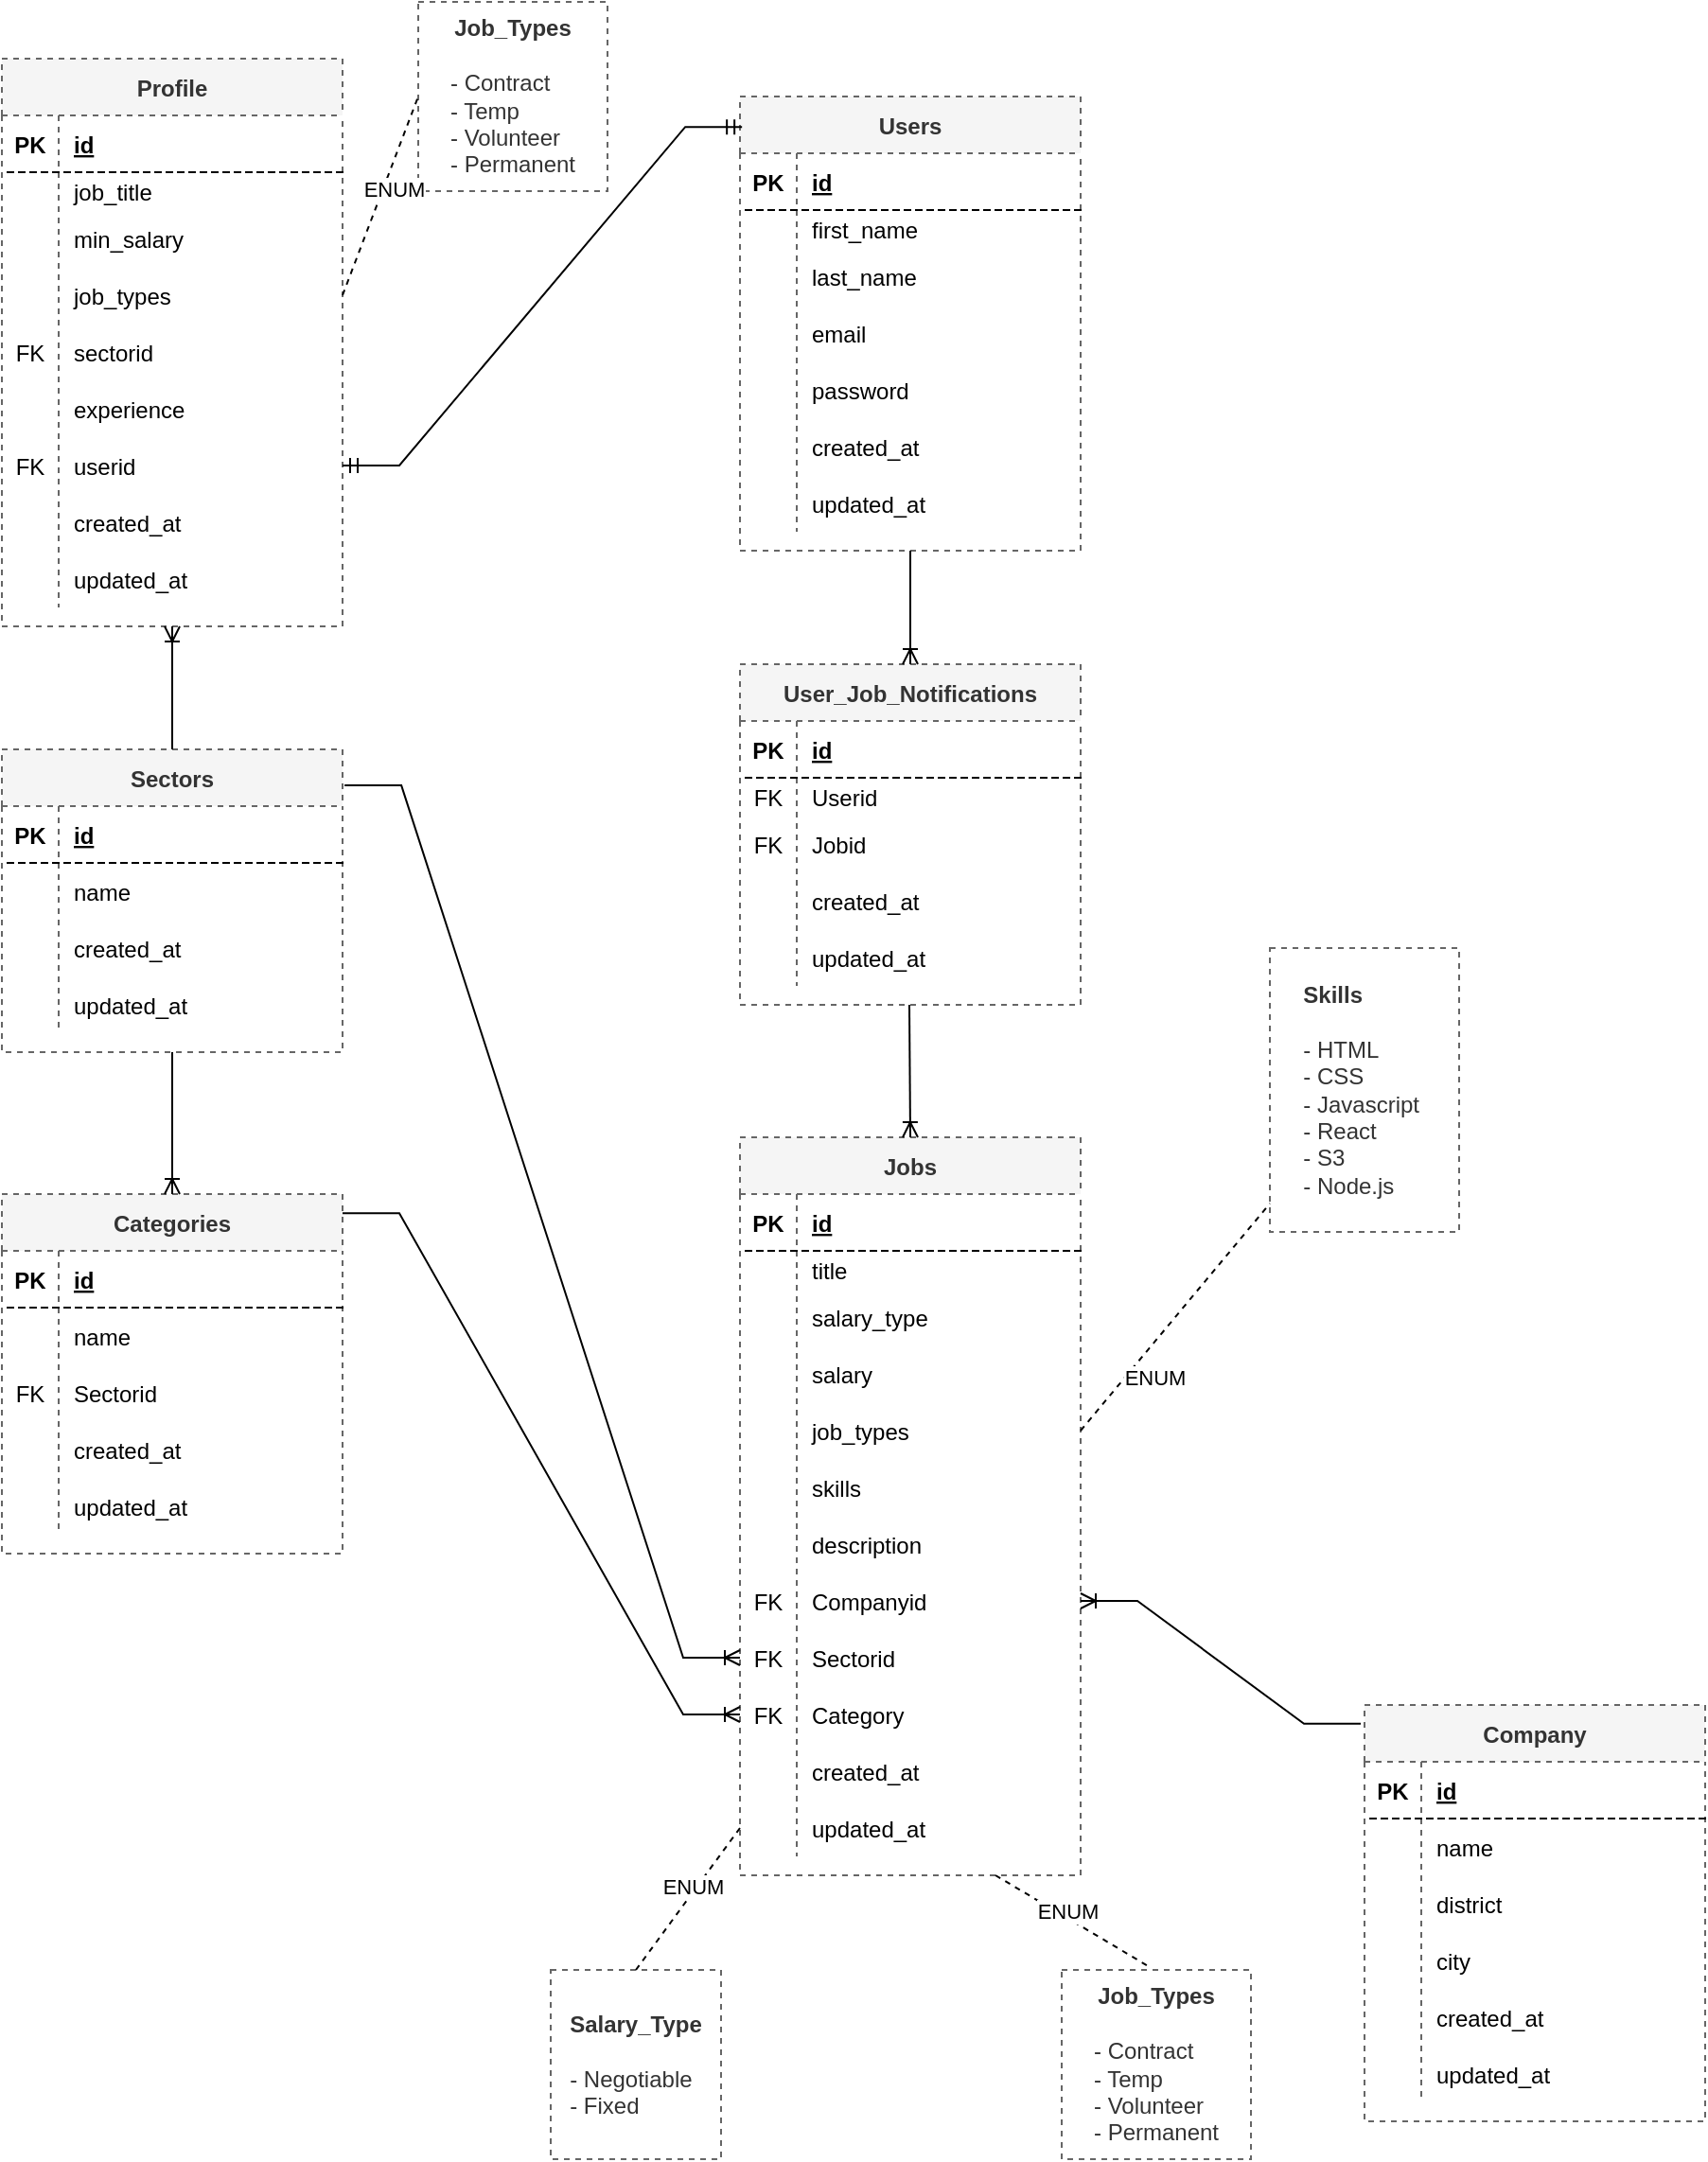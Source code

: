 <mxfile version="20.4.0" type="github">
  <diagram id="aYnXyXZ2TVpq7NfhsiGQ" name="Page-1">
    <mxGraphModel dx="1426" dy="825" grid="1" gridSize="10" guides="1" tooltips="1" connect="1" arrows="1" fold="1" page="1" pageScale="1" pageWidth="1654" pageHeight="1169" math="0" shadow="0">
      <root>
        <mxCell id="0" />
        <mxCell id="1" parent="0" />
        <mxCell id="mbmb_9lOOKZvG-zG_k5N-19" value="Users" style="shape=table;startSize=30;container=1;collapsible=1;childLayout=tableLayout;fixedRows=1;rowLines=0;fontStyle=1;align=center;resizeLast=1;dashed=1;fillColor=#f5f5f5;strokeColor=#666666;fontColor=#333333;" parent="1" vertex="1">
          <mxGeometry x="440" y="60" width="180" height="240" as="geometry" />
        </mxCell>
        <mxCell id="mbmb_9lOOKZvG-zG_k5N-20" value="" style="shape=tableRow;horizontal=0;startSize=0;swimlaneHead=0;swimlaneBody=0;fillColor=none;collapsible=0;dropTarget=0;points=[[0,0.5],[1,0.5]];portConstraint=eastwest;top=0;left=0;right=0;bottom=1;dashed=1;" parent="mbmb_9lOOKZvG-zG_k5N-19" vertex="1">
          <mxGeometry y="30" width="180" height="30" as="geometry" />
        </mxCell>
        <mxCell id="mbmb_9lOOKZvG-zG_k5N-21" value="PK" style="shape=partialRectangle;connectable=0;fillColor=none;top=0;left=0;bottom=0;right=0;fontStyle=1;overflow=hidden;dashed=1;" parent="mbmb_9lOOKZvG-zG_k5N-20" vertex="1">
          <mxGeometry width="30" height="30" as="geometry">
            <mxRectangle width="30" height="30" as="alternateBounds" />
          </mxGeometry>
        </mxCell>
        <mxCell id="mbmb_9lOOKZvG-zG_k5N-22" value="id" style="shape=partialRectangle;connectable=0;fillColor=none;top=0;left=0;bottom=0;right=0;align=left;spacingLeft=6;fontStyle=5;overflow=hidden;dashed=1;" parent="mbmb_9lOOKZvG-zG_k5N-20" vertex="1">
          <mxGeometry x="30" width="150" height="30" as="geometry">
            <mxRectangle width="150" height="30" as="alternateBounds" />
          </mxGeometry>
        </mxCell>
        <mxCell id="mbmb_9lOOKZvG-zG_k5N-23" value="" style="shape=tableRow;horizontal=0;startSize=0;swimlaneHead=0;swimlaneBody=0;fillColor=none;collapsible=0;dropTarget=0;points=[[0,0.5],[1,0.5]];portConstraint=eastwest;top=0;left=0;right=0;bottom=0;dashed=1;" parent="mbmb_9lOOKZvG-zG_k5N-19" vertex="1">
          <mxGeometry y="60" width="180" height="20" as="geometry" />
        </mxCell>
        <mxCell id="mbmb_9lOOKZvG-zG_k5N-24" value="" style="shape=partialRectangle;connectable=0;fillColor=none;top=0;left=0;bottom=0;right=0;editable=1;overflow=hidden;dashed=1;" parent="mbmb_9lOOKZvG-zG_k5N-23" vertex="1">
          <mxGeometry width="30" height="20" as="geometry">
            <mxRectangle width="30" height="20" as="alternateBounds" />
          </mxGeometry>
        </mxCell>
        <mxCell id="mbmb_9lOOKZvG-zG_k5N-25" value="first_name" style="shape=partialRectangle;connectable=0;fillColor=none;top=0;left=0;bottom=0;right=0;align=left;spacingLeft=6;overflow=hidden;dashed=1;" parent="mbmb_9lOOKZvG-zG_k5N-23" vertex="1">
          <mxGeometry x="30" width="150" height="20" as="geometry">
            <mxRectangle width="150" height="20" as="alternateBounds" />
          </mxGeometry>
        </mxCell>
        <mxCell id="mbmb_9lOOKZvG-zG_k5N-26" value="" style="shape=tableRow;horizontal=0;startSize=0;swimlaneHead=0;swimlaneBody=0;fillColor=none;collapsible=0;dropTarget=0;points=[[0,0.5],[1,0.5]];portConstraint=eastwest;top=0;left=0;right=0;bottom=0;dashed=1;" parent="mbmb_9lOOKZvG-zG_k5N-19" vertex="1">
          <mxGeometry y="80" width="180" height="30" as="geometry" />
        </mxCell>
        <mxCell id="mbmb_9lOOKZvG-zG_k5N-27" value="" style="shape=partialRectangle;connectable=0;fillColor=none;top=0;left=0;bottom=0;right=0;editable=1;overflow=hidden;dashed=1;" parent="mbmb_9lOOKZvG-zG_k5N-26" vertex="1">
          <mxGeometry width="30" height="30" as="geometry">
            <mxRectangle width="30" height="30" as="alternateBounds" />
          </mxGeometry>
        </mxCell>
        <mxCell id="mbmb_9lOOKZvG-zG_k5N-28" value="last_name" style="shape=partialRectangle;connectable=0;fillColor=none;top=0;left=0;bottom=0;right=0;align=left;spacingLeft=6;overflow=hidden;dashed=1;" parent="mbmb_9lOOKZvG-zG_k5N-26" vertex="1">
          <mxGeometry x="30" width="150" height="30" as="geometry">
            <mxRectangle width="150" height="30" as="alternateBounds" />
          </mxGeometry>
        </mxCell>
        <mxCell id="mbmb_9lOOKZvG-zG_k5N-29" value="" style="shape=tableRow;horizontal=0;startSize=0;swimlaneHead=0;swimlaneBody=0;fillColor=none;collapsible=0;dropTarget=0;points=[[0,0.5],[1,0.5]];portConstraint=eastwest;top=0;left=0;right=0;bottom=0;dashed=1;" parent="mbmb_9lOOKZvG-zG_k5N-19" vertex="1">
          <mxGeometry y="110" width="180" height="30" as="geometry" />
        </mxCell>
        <mxCell id="mbmb_9lOOKZvG-zG_k5N-30" value="" style="shape=partialRectangle;connectable=0;fillColor=none;top=0;left=0;bottom=0;right=0;editable=1;overflow=hidden;dashed=1;" parent="mbmb_9lOOKZvG-zG_k5N-29" vertex="1">
          <mxGeometry width="30" height="30" as="geometry">
            <mxRectangle width="30" height="30" as="alternateBounds" />
          </mxGeometry>
        </mxCell>
        <mxCell id="mbmb_9lOOKZvG-zG_k5N-31" value="email" style="shape=partialRectangle;connectable=0;fillColor=none;top=0;left=0;bottom=0;right=0;align=left;spacingLeft=6;overflow=hidden;dashed=1;" parent="mbmb_9lOOKZvG-zG_k5N-29" vertex="1">
          <mxGeometry x="30" width="150" height="30" as="geometry">
            <mxRectangle width="150" height="30" as="alternateBounds" />
          </mxGeometry>
        </mxCell>
        <mxCell id="mbmb_9lOOKZvG-zG_k5N-32" value="" style="shape=tableRow;horizontal=0;startSize=0;swimlaneHead=0;swimlaneBody=0;fillColor=none;collapsible=0;dropTarget=0;points=[[0,0.5],[1,0.5]];portConstraint=eastwest;top=0;left=0;right=0;bottom=0;dashed=1;" parent="mbmb_9lOOKZvG-zG_k5N-19" vertex="1">
          <mxGeometry y="140" width="180" height="30" as="geometry" />
        </mxCell>
        <mxCell id="mbmb_9lOOKZvG-zG_k5N-33" value="" style="shape=partialRectangle;connectable=0;fillColor=none;top=0;left=0;bottom=0;right=0;editable=1;overflow=hidden;dashed=1;" parent="mbmb_9lOOKZvG-zG_k5N-32" vertex="1">
          <mxGeometry width="30" height="30" as="geometry">
            <mxRectangle width="30" height="30" as="alternateBounds" />
          </mxGeometry>
        </mxCell>
        <mxCell id="mbmb_9lOOKZvG-zG_k5N-34" value="password" style="shape=partialRectangle;connectable=0;fillColor=none;top=0;left=0;bottom=0;right=0;align=left;spacingLeft=6;overflow=hidden;dashed=1;" parent="mbmb_9lOOKZvG-zG_k5N-32" vertex="1">
          <mxGeometry x="30" width="150" height="30" as="geometry">
            <mxRectangle width="150" height="30" as="alternateBounds" />
          </mxGeometry>
        </mxCell>
        <mxCell id="mbmb_9lOOKZvG-zG_k5N-87" value="" style="shape=tableRow;horizontal=0;startSize=0;swimlaneHead=0;swimlaneBody=0;fillColor=none;collapsible=0;dropTarget=0;points=[[0,0.5],[1,0.5]];portConstraint=eastwest;top=0;left=0;right=0;bottom=0;dashed=1;" parent="mbmb_9lOOKZvG-zG_k5N-19" vertex="1">
          <mxGeometry y="170" width="180" height="30" as="geometry" />
        </mxCell>
        <mxCell id="mbmb_9lOOKZvG-zG_k5N-88" value="" style="shape=partialRectangle;connectable=0;fillColor=none;top=0;left=0;bottom=0;right=0;editable=1;overflow=hidden;dashed=1;" parent="mbmb_9lOOKZvG-zG_k5N-87" vertex="1">
          <mxGeometry width="30" height="30" as="geometry">
            <mxRectangle width="30" height="30" as="alternateBounds" />
          </mxGeometry>
        </mxCell>
        <mxCell id="mbmb_9lOOKZvG-zG_k5N-89" value="created_at" style="shape=partialRectangle;connectable=0;fillColor=none;top=0;left=0;bottom=0;right=0;align=left;spacingLeft=6;overflow=hidden;dashed=1;" parent="mbmb_9lOOKZvG-zG_k5N-87" vertex="1">
          <mxGeometry x="30" width="150" height="30" as="geometry">
            <mxRectangle width="150" height="30" as="alternateBounds" />
          </mxGeometry>
        </mxCell>
        <mxCell id="mbmb_9lOOKZvG-zG_k5N-93" value="" style="shape=tableRow;horizontal=0;startSize=0;swimlaneHead=0;swimlaneBody=0;fillColor=none;collapsible=0;dropTarget=0;points=[[0,0.5],[1,0.5]];portConstraint=eastwest;top=0;left=0;right=0;bottom=0;dashed=1;" parent="mbmb_9lOOKZvG-zG_k5N-19" vertex="1">
          <mxGeometry y="200" width="180" height="30" as="geometry" />
        </mxCell>
        <mxCell id="mbmb_9lOOKZvG-zG_k5N-94" value="" style="shape=partialRectangle;connectable=0;fillColor=none;top=0;left=0;bottom=0;right=0;editable=1;overflow=hidden;dashed=1;" parent="mbmb_9lOOKZvG-zG_k5N-93" vertex="1">
          <mxGeometry width="30" height="30" as="geometry">
            <mxRectangle width="30" height="30" as="alternateBounds" />
          </mxGeometry>
        </mxCell>
        <mxCell id="mbmb_9lOOKZvG-zG_k5N-95" value="updated_at" style="shape=partialRectangle;connectable=0;fillColor=none;top=0;left=0;bottom=0;right=0;align=left;spacingLeft=6;overflow=hidden;dashed=1;" parent="mbmb_9lOOKZvG-zG_k5N-93" vertex="1">
          <mxGeometry x="30" width="150" height="30" as="geometry">
            <mxRectangle width="150" height="30" as="alternateBounds" />
          </mxGeometry>
        </mxCell>
        <mxCell id="mbmb_9lOOKZvG-zG_k5N-96" value="Profile" style="shape=table;startSize=30;container=1;collapsible=1;childLayout=tableLayout;fixedRows=1;rowLines=0;fontStyle=1;align=center;resizeLast=1;dashed=1;fillColor=#f5f5f5;strokeColor=#666666;fontColor=#333333;" parent="1" vertex="1">
          <mxGeometry x="50" y="40" width="180" height="300" as="geometry" />
        </mxCell>
        <mxCell id="mbmb_9lOOKZvG-zG_k5N-97" value="" style="shape=tableRow;horizontal=0;startSize=0;swimlaneHead=0;swimlaneBody=0;fillColor=none;collapsible=0;dropTarget=0;points=[[0,0.5],[1,0.5]];portConstraint=eastwest;top=0;left=0;right=0;bottom=1;dashed=1;" parent="mbmb_9lOOKZvG-zG_k5N-96" vertex="1">
          <mxGeometry y="30" width="180" height="30" as="geometry" />
        </mxCell>
        <mxCell id="mbmb_9lOOKZvG-zG_k5N-98" value="PK" style="shape=partialRectangle;connectable=0;fillColor=none;top=0;left=0;bottom=0;right=0;fontStyle=1;overflow=hidden;dashed=1;" parent="mbmb_9lOOKZvG-zG_k5N-97" vertex="1">
          <mxGeometry width="30" height="30" as="geometry">
            <mxRectangle width="30" height="30" as="alternateBounds" />
          </mxGeometry>
        </mxCell>
        <mxCell id="mbmb_9lOOKZvG-zG_k5N-99" value="id" style="shape=partialRectangle;connectable=0;fillColor=none;top=0;left=0;bottom=0;right=0;align=left;spacingLeft=6;fontStyle=5;overflow=hidden;dashed=1;" parent="mbmb_9lOOKZvG-zG_k5N-97" vertex="1">
          <mxGeometry x="30" width="150" height="30" as="geometry">
            <mxRectangle width="150" height="30" as="alternateBounds" />
          </mxGeometry>
        </mxCell>
        <mxCell id="mbmb_9lOOKZvG-zG_k5N-100" value="" style="shape=tableRow;horizontal=0;startSize=0;swimlaneHead=0;swimlaneBody=0;fillColor=none;collapsible=0;dropTarget=0;points=[[0,0.5],[1,0.5]];portConstraint=eastwest;top=0;left=0;right=0;bottom=0;dashed=1;" parent="mbmb_9lOOKZvG-zG_k5N-96" vertex="1">
          <mxGeometry y="60" width="180" height="20" as="geometry" />
        </mxCell>
        <mxCell id="mbmb_9lOOKZvG-zG_k5N-101" value="" style="shape=partialRectangle;connectable=0;fillColor=none;top=0;left=0;bottom=0;right=0;editable=1;overflow=hidden;dashed=1;" parent="mbmb_9lOOKZvG-zG_k5N-100" vertex="1">
          <mxGeometry width="30" height="20" as="geometry">
            <mxRectangle width="30" height="20" as="alternateBounds" />
          </mxGeometry>
        </mxCell>
        <mxCell id="mbmb_9lOOKZvG-zG_k5N-102" value="job_title" style="shape=partialRectangle;connectable=0;fillColor=none;top=0;left=0;bottom=0;right=0;align=left;spacingLeft=6;overflow=hidden;dashed=1;" parent="mbmb_9lOOKZvG-zG_k5N-100" vertex="1">
          <mxGeometry x="30" width="150" height="20" as="geometry">
            <mxRectangle width="150" height="20" as="alternateBounds" />
          </mxGeometry>
        </mxCell>
        <mxCell id="mbmb_9lOOKZvG-zG_k5N-103" value="" style="shape=tableRow;horizontal=0;startSize=0;swimlaneHead=0;swimlaneBody=0;fillColor=none;collapsible=0;dropTarget=0;points=[[0,0.5],[1,0.5]];portConstraint=eastwest;top=0;left=0;right=0;bottom=0;dashed=1;" parent="mbmb_9lOOKZvG-zG_k5N-96" vertex="1">
          <mxGeometry y="80" width="180" height="30" as="geometry" />
        </mxCell>
        <mxCell id="mbmb_9lOOKZvG-zG_k5N-104" value="" style="shape=partialRectangle;connectable=0;fillColor=none;top=0;left=0;bottom=0;right=0;editable=1;overflow=hidden;dashed=1;" parent="mbmb_9lOOKZvG-zG_k5N-103" vertex="1">
          <mxGeometry width="30" height="30" as="geometry">
            <mxRectangle width="30" height="30" as="alternateBounds" />
          </mxGeometry>
        </mxCell>
        <mxCell id="mbmb_9lOOKZvG-zG_k5N-105" value="min_salary" style="shape=partialRectangle;connectable=0;fillColor=none;top=0;left=0;bottom=0;right=0;align=left;spacingLeft=6;overflow=hidden;dashed=1;" parent="mbmb_9lOOKZvG-zG_k5N-103" vertex="1">
          <mxGeometry x="30" width="150" height="30" as="geometry">
            <mxRectangle width="150" height="30" as="alternateBounds" />
          </mxGeometry>
        </mxCell>
        <mxCell id="mbmb_9lOOKZvG-zG_k5N-106" value="" style="shape=tableRow;horizontal=0;startSize=0;swimlaneHead=0;swimlaneBody=0;fillColor=none;collapsible=0;dropTarget=0;points=[[0,0.5],[1,0.5]];portConstraint=eastwest;top=0;left=0;right=0;bottom=0;dashed=1;" parent="mbmb_9lOOKZvG-zG_k5N-96" vertex="1">
          <mxGeometry y="110" width="180" height="30" as="geometry" />
        </mxCell>
        <mxCell id="mbmb_9lOOKZvG-zG_k5N-107" value="" style="shape=partialRectangle;connectable=0;fillColor=none;top=0;left=0;bottom=0;right=0;editable=1;overflow=hidden;dashed=1;" parent="mbmb_9lOOKZvG-zG_k5N-106" vertex="1">
          <mxGeometry width="30" height="30" as="geometry">
            <mxRectangle width="30" height="30" as="alternateBounds" />
          </mxGeometry>
        </mxCell>
        <mxCell id="mbmb_9lOOKZvG-zG_k5N-108" value="job_types" style="shape=partialRectangle;connectable=0;fillColor=none;top=0;left=0;bottom=0;right=0;align=left;spacingLeft=6;overflow=hidden;dashed=1;" parent="mbmb_9lOOKZvG-zG_k5N-106" vertex="1">
          <mxGeometry x="30" width="150" height="30" as="geometry">
            <mxRectangle width="150" height="30" as="alternateBounds" />
          </mxGeometry>
        </mxCell>
        <mxCell id="mbmb_9lOOKZvG-zG_k5N-109" value="" style="shape=tableRow;horizontal=0;startSize=0;swimlaneHead=0;swimlaneBody=0;fillColor=none;collapsible=0;dropTarget=0;points=[[0,0.5],[1,0.5]];portConstraint=eastwest;top=0;left=0;right=0;bottom=0;dashed=1;" parent="mbmb_9lOOKZvG-zG_k5N-96" vertex="1">
          <mxGeometry y="140" width="180" height="30" as="geometry" />
        </mxCell>
        <mxCell id="mbmb_9lOOKZvG-zG_k5N-110" value="FK" style="shape=partialRectangle;connectable=0;fillColor=none;top=0;left=0;bottom=0;right=0;editable=1;overflow=hidden;dashed=1;" parent="mbmb_9lOOKZvG-zG_k5N-109" vertex="1">
          <mxGeometry width="30" height="30" as="geometry">
            <mxRectangle width="30" height="30" as="alternateBounds" />
          </mxGeometry>
        </mxCell>
        <mxCell id="mbmb_9lOOKZvG-zG_k5N-111" value="sectorid" style="shape=partialRectangle;connectable=0;fillColor=none;top=0;left=0;bottom=0;right=0;align=left;spacingLeft=6;overflow=hidden;dashed=1;" parent="mbmb_9lOOKZvG-zG_k5N-109" vertex="1">
          <mxGeometry x="30" width="150" height="30" as="geometry">
            <mxRectangle width="150" height="30" as="alternateBounds" />
          </mxGeometry>
        </mxCell>
        <mxCell id="mbmb_9lOOKZvG-zG_k5N-112" value="" style="shape=tableRow;horizontal=0;startSize=0;swimlaneHead=0;swimlaneBody=0;fillColor=none;collapsible=0;dropTarget=0;points=[[0,0.5],[1,0.5]];portConstraint=eastwest;top=0;left=0;right=0;bottom=0;dashed=1;" parent="mbmb_9lOOKZvG-zG_k5N-96" vertex="1">
          <mxGeometry y="170" width="180" height="30" as="geometry" />
        </mxCell>
        <mxCell id="mbmb_9lOOKZvG-zG_k5N-113" value="" style="shape=partialRectangle;connectable=0;fillColor=none;top=0;left=0;bottom=0;right=0;editable=1;overflow=hidden;dashed=1;" parent="mbmb_9lOOKZvG-zG_k5N-112" vertex="1">
          <mxGeometry width="30" height="30" as="geometry">
            <mxRectangle width="30" height="30" as="alternateBounds" />
          </mxGeometry>
        </mxCell>
        <mxCell id="mbmb_9lOOKZvG-zG_k5N-114" value="experience" style="shape=partialRectangle;connectable=0;fillColor=none;top=0;left=0;bottom=0;right=0;align=left;spacingLeft=6;overflow=hidden;dashed=1;" parent="mbmb_9lOOKZvG-zG_k5N-112" vertex="1">
          <mxGeometry x="30" width="150" height="30" as="geometry">
            <mxRectangle width="150" height="30" as="alternateBounds" />
          </mxGeometry>
        </mxCell>
        <mxCell id="mbmb_9lOOKZvG-zG_k5N-115" value="" style="shape=tableRow;horizontal=0;startSize=0;swimlaneHead=0;swimlaneBody=0;fillColor=none;collapsible=0;dropTarget=0;points=[[0,0.5],[1,0.5]];portConstraint=eastwest;top=0;left=0;right=0;bottom=0;dashed=1;" parent="mbmb_9lOOKZvG-zG_k5N-96" vertex="1">
          <mxGeometry y="200" width="180" height="30" as="geometry" />
        </mxCell>
        <mxCell id="mbmb_9lOOKZvG-zG_k5N-116" value="FK" style="shape=partialRectangle;connectable=0;fillColor=none;top=0;left=0;bottom=0;right=0;editable=1;overflow=hidden;dashed=1;" parent="mbmb_9lOOKZvG-zG_k5N-115" vertex="1">
          <mxGeometry width="30" height="30" as="geometry">
            <mxRectangle width="30" height="30" as="alternateBounds" />
          </mxGeometry>
        </mxCell>
        <mxCell id="mbmb_9lOOKZvG-zG_k5N-117" value="userid" style="shape=partialRectangle;connectable=0;fillColor=none;top=0;left=0;bottom=0;right=0;align=left;spacingLeft=6;overflow=hidden;dashed=1;" parent="mbmb_9lOOKZvG-zG_k5N-115" vertex="1">
          <mxGeometry x="30" width="150" height="30" as="geometry">
            <mxRectangle width="150" height="30" as="alternateBounds" />
          </mxGeometry>
        </mxCell>
        <mxCell id="mbmb_9lOOKZvG-zG_k5N-118" value="" style="shape=tableRow;horizontal=0;startSize=0;swimlaneHead=0;swimlaneBody=0;fillColor=none;collapsible=0;dropTarget=0;points=[[0,0.5],[1,0.5]];portConstraint=eastwest;top=0;left=0;right=0;bottom=0;dashed=1;" parent="mbmb_9lOOKZvG-zG_k5N-96" vertex="1">
          <mxGeometry y="230" width="180" height="30" as="geometry" />
        </mxCell>
        <mxCell id="mbmb_9lOOKZvG-zG_k5N-119" value="" style="shape=partialRectangle;connectable=0;fillColor=none;top=0;left=0;bottom=0;right=0;editable=1;overflow=hidden;dashed=1;" parent="mbmb_9lOOKZvG-zG_k5N-118" vertex="1">
          <mxGeometry width="30" height="30" as="geometry">
            <mxRectangle width="30" height="30" as="alternateBounds" />
          </mxGeometry>
        </mxCell>
        <mxCell id="mbmb_9lOOKZvG-zG_k5N-120" value="created_at" style="shape=partialRectangle;connectable=0;fillColor=none;top=0;left=0;bottom=0;right=0;align=left;spacingLeft=6;overflow=hidden;dashed=1;" parent="mbmb_9lOOKZvG-zG_k5N-118" vertex="1">
          <mxGeometry x="30" width="150" height="30" as="geometry">
            <mxRectangle width="150" height="30" as="alternateBounds" />
          </mxGeometry>
        </mxCell>
        <mxCell id="mbmb_9lOOKZvG-zG_k5N-121" value="" style="shape=tableRow;horizontal=0;startSize=0;swimlaneHead=0;swimlaneBody=0;fillColor=none;collapsible=0;dropTarget=0;points=[[0,0.5],[1,0.5]];portConstraint=eastwest;top=0;left=0;right=0;bottom=0;dashed=1;" parent="mbmb_9lOOKZvG-zG_k5N-96" vertex="1">
          <mxGeometry y="260" width="180" height="30" as="geometry" />
        </mxCell>
        <mxCell id="mbmb_9lOOKZvG-zG_k5N-122" value="" style="shape=partialRectangle;connectable=0;fillColor=none;top=0;left=0;bottom=0;right=0;editable=1;overflow=hidden;dashed=1;" parent="mbmb_9lOOKZvG-zG_k5N-121" vertex="1">
          <mxGeometry width="30" height="30" as="geometry">
            <mxRectangle width="30" height="30" as="alternateBounds" />
          </mxGeometry>
        </mxCell>
        <mxCell id="mbmb_9lOOKZvG-zG_k5N-123" value="updated_at" style="shape=partialRectangle;connectable=0;fillColor=none;top=0;left=0;bottom=0;right=0;align=left;spacingLeft=6;overflow=hidden;dashed=1;" parent="mbmb_9lOOKZvG-zG_k5N-121" vertex="1">
          <mxGeometry x="30" width="150" height="30" as="geometry">
            <mxRectangle width="150" height="30" as="alternateBounds" />
          </mxGeometry>
        </mxCell>
        <mxCell id="mbmb_9lOOKZvG-zG_k5N-127" value="Job_Types&lt;br&gt;&lt;br&gt;&lt;div style=&quot;text-align: left;&quot;&gt;&lt;span style=&quot;font-weight: normal;&quot;&gt;- Contract&lt;/span&gt;&lt;/div&gt;&lt;div style=&quot;text-align: left;&quot;&gt;&lt;span style=&quot;font-weight: normal;&quot;&gt;- Temp&lt;/span&gt;&lt;/div&gt;&lt;div style=&quot;text-align: left;&quot;&gt;&lt;span style=&quot;font-weight: normal;&quot;&gt;- Volunteer&lt;/span&gt;&lt;/div&gt;&lt;div style=&quot;text-align: left;&quot;&gt;&lt;span style=&quot;font-weight: normal;&quot;&gt;- Permanent&lt;/span&gt;&lt;/div&gt;" style="whiteSpace=wrap;html=1;fillColor=#FFFFFF;strokeColor=#666666;fontColor=#333333;startSize=30;fontStyle=1;dashed=1;" parent="1" vertex="1">
          <mxGeometry x="270" y="10" width="100" height="100" as="geometry" />
        </mxCell>
        <mxCell id="mbmb_9lOOKZvG-zG_k5N-130" value="" style="edgeStyle=entityRelationEdgeStyle;fontSize=12;html=1;endArrow=ERmandOne;startArrow=ERmandOne;rounded=0;entryX=1;entryY=0.5;entryDx=0;entryDy=0;exitX=0.006;exitY=0.067;exitDx=0;exitDy=0;exitPerimeter=0;" parent="1" source="mbmb_9lOOKZvG-zG_k5N-19" target="mbmb_9lOOKZvG-zG_k5N-115" edge="1">
          <mxGeometry width="100" height="100" relative="1" as="geometry">
            <mxPoint x="260" y="290" as="sourcePoint" />
            <mxPoint x="360" y="190" as="targetPoint" />
          </mxGeometry>
        </mxCell>
        <mxCell id="mbmb_9lOOKZvG-zG_k5N-131" value="Sectors" style="shape=table;startSize=30;container=1;collapsible=1;childLayout=tableLayout;fixedRows=1;rowLines=0;fontStyle=1;align=center;resizeLast=1;dashed=1;fillColor=#f5f5f5;strokeColor=#666666;fontColor=#333333;" parent="1" vertex="1">
          <mxGeometry x="50" y="405" width="180" height="160" as="geometry" />
        </mxCell>
        <mxCell id="mbmb_9lOOKZvG-zG_k5N-132" value="" style="shape=tableRow;horizontal=0;startSize=0;swimlaneHead=0;swimlaneBody=0;fillColor=none;collapsible=0;dropTarget=0;points=[[0,0.5],[1,0.5]];portConstraint=eastwest;top=0;left=0;right=0;bottom=1;dashed=1;" parent="mbmb_9lOOKZvG-zG_k5N-131" vertex="1">
          <mxGeometry y="30" width="180" height="30" as="geometry" />
        </mxCell>
        <mxCell id="mbmb_9lOOKZvG-zG_k5N-133" value="PK" style="shape=partialRectangle;connectable=0;fillColor=none;top=0;left=0;bottom=0;right=0;fontStyle=1;overflow=hidden;dashed=1;" parent="mbmb_9lOOKZvG-zG_k5N-132" vertex="1">
          <mxGeometry width="30" height="30" as="geometry">
            <mxRectangle width="30" height="30" as="alternateBounds" />
          </mxGeometry>
        </mxCell>
        <mxCell id="mbmb_9lOOKZvG-zG_k5N-134" value="id" style="shape=partialRectangle;connectable=0;fillColor=none;top=0;left=0;bottom=0;right=0;align=left;spacingLeft=6;fontStyle=5;overflow=hidden;dashed=1;" parent="mbmb_9lOOKZvG-zG_k5N-132" vertex="1">
          <mxGeometry x="30" width="150" height="30" as="geometry">
            <mxRectangle width="150" height="30" as="alternateBounds" />
          </mxGeometry>
        </mxCell>
        <mxCell id="mbmb_9lOOKZvG-zG_k5N-144" value="" style="shape=tableRow;horizontal=0;startSize=0;swimlaneHead=0;swimlaneBody=0;fillColor=none;collapsible=0;dropTarget=0;points=[[0,0.5],[1,0.5]];portConstraint=eastwest;top=0;left=0;right=0;bottom=0;dashed=1;" parent="mbmb_9lOOKZvG-zG_k5N-131" vertex="1">
          <mxGeometry y="60" width="180" height="30" as="geometry" />
        </mxCell>
        <mxCell id="mbmb_9lOOKZvG-zG_k5N-145" value="" style="shape=partialRectangle;connectable=0;fillColor=none;top=0;left=0;bottom=0;right=0;editable=1;overflow=hidden;dashed=1;" parent="mbmb_9lOOKZvG-zG_k5N-144" vertex="1">
          <mxGeometry width="30" height="30" as="geometry">
            <mxRectangle width="30" height="30" as="alternateBounds" />
          </mxGeometry>
        </mxCell>
        <mxCell id="mbmb_9lOOKZvG-zG_k5N-146" value="name" style="shape=partialRectangle;connectable=0;fillColor=none;top=0;left=0;bottom=0;right=0;align=left;spacingLeft=6;overflow=hidden;dashed=1;" parent="mbmb_9lOOKZvG-zG_k5N-144" vertex="1">
          <mxGeometry x="30" width="150" height="30" as="geometry">
            <mxRectangle width="150" height="30" as="alternateBounds" />
          </mxGeometry>
        </mxCell>
        <mxCell id="mbmb_9lOOKZvG-zG_k5N-147" value="" style="shape=tableRow;horizontal=0;startSize=0;swimlaneHead=0;swimlaneBody=0;fillColor=none;collapsible=0;dropTarget=0;points=[[0,0.5],[1,0.5]];portConstraint=eastwest;top=0;left=0;right=0;bottom=0;dashed=1;" parent="mbmb_9lOOKZvG-zG_k5N-131" vertex="1">
          <mxGeometry y="90" width="180" height="30" as="geometry" />
        </mxCell>
        <mxCell id="mbmb_9lOOKZvG-zG_k5N-148" value="" style="shape=partialRectangle;connectable=0;fillColor=none;top=0;left=0;bottom=0;right=0;editable=1;overflow=hidden;dashed=1;" parent="mbmb_9lOOKZvG-zG_k5N-147" vertex="1">
          <mxGeometry width="30" height="30" as="geometry">
            <mxRectangle width="30" height="30" as="alternateBounds" />
          </mxGeometry>
        </mxCell>
        <mxCell id="mbmb_9lOOKZvG-zG_k5N-149" value="created_at" style="shape=partialRectangle;connectable=0;fillColor=none;top=0;left=0;bottom=0;right=0;align=left;spacingLeft=6;overflow=hidden;dashed=1;" parent="mbmb_9lOOKZvG-zG_k5N-147" vertex="1">
          <mxGeometry x="30" width="150" height="30" as="geometry">
            <mxRectangle width="150" height="30" as="alternateBounds" />
          </mxGeometry>
        </mxCell>
        <mxCell id="mbmb_9lOOKZvG-zG_k5N-150" value="" style="shape=tableRow;horizontal=0;startSize=0;swimlaneHead=0;swimlaneBody=0;fillColor=none;collapsible=0;dropTarget=0;points=[[0,0.5],[1,0.5]];portConstraint=eastwest;top=0;left=0;right=0;bottom=0;dashed=1;" parent="mbmb_9lOOKZvG-zG_k5N-131" vertex="1">
          <mxGeometry y="120" width="180" height="30" as="geometry" />
        </mxCell>
        <mxCell id="mbmb_9lOOKZvG-zG_k5N-151" value="" style="shape=partialRectangle;connectable=0;fillColor=none;top=0;left=0;bottom=0;right=0;editable=1;overflow=hidden;dashed=1;" parent="mbmb_9lOOKZvG-zG_k5N-150" vertex="1">
          <mxGeometry width="30" height="30" as="geometry">
            <mxRectangle width="30" height="30" as="alternateBounds" />
          </mxGeometry>
        </mxCell>
        <mxCell id="mbmb_9lOOKZvG-zG_k5N-152" value="updated_at" style="shape=partialRectangle;connectable=0;fillColor=none;top=0;left=0;bottom=0;right=0;align=left;spacingLeft=6;overflow=hidden;dashed=1;" parent="mbmb_9lOOKZvG-zG_k5N-150" vertex="1">
          <mxGeometry x="30" width="150" height="30" as="geometry">
            <mxRectangle width="150" height="30" as="alternateBounds" />
          </mxGeometry>
        </mxCell>
        <mxCell id="mbmb_9lOOKZvG-zG_k5N-153" value="" style="fontSize=12;html=1;endArrow=ERoneToMany;rounded=0;exitX=0.5;exitY=0;exitDx=0;exitDy=0;entryX=0.5;entryY=1;entryDx=0;entryDy=0;" parent="1" source="mbmb_9lOOKZvG-zG_k5N-131" target="mbmb_9lOOKZvG-zG_k5N-96" edge="1">
          <mxGeometry width="100" height="100" relative="1" as="geometry">
            <mxPoint x="550" y="470" as="sourcePoint" />
            <mxPoint x="650" y="370" as="targetPoint" />
          </mxGeometry>
        </mxCell>
        <mxCell id="qLYafVknRPTx5jA6gYWM-1" value="Jobs" style="shape=table;startSize=30;container=1;collapsible=1;childLayout=tableLayout;fixedRows=1;rowLines=0;fontStyle=1;align=center;resizeLast=1;dashed=1;fillColor=#f5f5f5;strokeColor=#666666;fontColor=#333333;" vertex="1" parent="1">
          <mxGeometry x="440" y="610" width="180" height="390" as="geometry" />
        </mxCell>
        <mxCell id="qLYafVknRPTx5jA6gYWM-2" value="" style="shape=tableRow;horizontal=0;startSize=0;swimlaneHead=0;swimlaneBody=0;fillColor=none;collapsible=0;dropTarget=0;points=[[0,0.5],[1,0.5]];portConstraint=eastwest;top=0;left=0;right=0;bottom=1;dashed=1;" vertex="1" parent="qLYafVknRPTx5jA6gYWM-1">
          <mxGeometry y="30" width="180" height="30" as="geometry" />
        </mxCell>
        <mxCell id="qLYafVknRPTx5jA6gYWM-3" value="PK" style="shape=partialRectangle;connectable=0;fillColor=none;top=0;left=0;bottom=0;right=0;fontStyle=1;overflow=hidden;dashed=1;" vertex="1" parent="qLYafVknRPTx5jA6gYWM-2">
          <mxGeometry width="30" height="30" as="geometry">
            <mxRectangle width="30" height="30" as="alternateBounds" />
          </mxGeometry>
        </mxCell>
        <mxCell id="qLYafVknRPTx5jA6gYWM-4" value="id" style="shape=partialRectangle;connectable=0;fillColor=none;top=0;left=0;bottom=0;right=0;align=left;spacingLeft=6;fontStyle=5;overflow=hidden;dashed=1;" vertex="1" parent="qLYafVknRPTx5jA6gYWM-2">
          <mxGeometry x="30" width="150" height="30" as="geometry">
            <mxRectangle width="150" height="30" as="alternateBounds" />
          </mxGeometry>
        </mxCell>
        <mxCell id="qLYafVknRPTx5jA6gYWM-5" value="" style="shape=tableRow;horizontal=0;startSize=0;swimlaneHead=0;swimlaneBody=0;fillColor=none;collapsible=0;dropTarget=0;points=[[0,0.5],[1,0.5]];portConstraint=eastwest;top=0;left=0;right=0;bottom=0;dashed=1;" vertex="1" parent="qLYafVknRPTx5jA6gYWM-1">
          <mxGeometry y="60" width="180" height="20" as="geometry" />
        </mxCell>
        <mxCell id="qLYafVknRPTx5jA6gYWM-6" value="" style="shape=partialRectangle;connectable=0;fillColor=none;top=0;left=0;bottom=0;right=0;editable=1;overflow=hidden;dashed=1;" vertex="1" parent="qLYafVknRPTx5jA6gYWM-5">
          <mxGeometry width="30" height="20" as="geometry">
            <mxRectangle width="30" height="20" as="alternateBounds" />
          </mxGeometry>
        </mxCell>
        <mxCell id="qLYafVknRPTx5jA6gYWM-7" value="title" style="shape=partialRectangle;connectable=0;fillColor=none;top=0;left=0;bottom=0;right=0;align=left;spacingLeft=6;overflow=hidden;dashed=1;" vertex="1" parent="qLYafVknRPTx5jA6gYWM-5">
          <mxGeometry x="30" width="150" height="20" as="geometry">
            <mxRectangle width="150" height="20" as="alternateBounds" />
          </mxGeometry>
        </mxCell>
        <mxCell id="qLYafVknRPTx5jA6gYWM-8" value="" style="shape=tableRow;horizontal=0;startSize=0;swimlaneHead=0;swimlaneBody=0;fillColor=none;collapsible=0;dropTarget=0;points=[[0,0.5],[1,0.5]];portConstraint=eastwest;top=0;left=0;right=0;bottom=0;dashed=1;" vertex="1" parent="qLYafVknRPTx5jA6gYWM-1">
          <mxGeometry y="80" width="180" height="30" as="geometry" />
        </mxCell>
        <mxCell id="qLYafVknRPTx5jA6gYWM-9" value="" style="shape=partialRectangle;connectable=0;fillColor=none;top=0;left=0;bottom=0;right=0;editable=1;overflow=hidden;dashed=1;" vertex="1" parent="qLYafVknRPTx5jA6gYWM-8">
          <mxGeometry width="30" height="30" as="geometry">
            <mxRectangle width="30" height="30" as="alternateBounds" />
          </mxGeometry>
        </mxCell>
        <mxCell id="qLYafVknRPTx5jA6gYWM-10" value="salary_type" style="shape=partialRectangle;connectable=0;fillColor=none;top=0;left=0;bottom=0;right=0;align=left;spacingLeft=6;overflow=hidden;dashed=1;" vertex="1" parent="qLYafVknRPTx5jA6gYWM-8">
          <mxGeometry x="30" width="150" height="30" as="geometry">
            <mxRectangle width="150" height="30" as="alternateBounds" />
          </mxGeometry>
        </mxCell>
        <mxCell id="qLYafVknRPTx5jA6gYWM-29" value="" style="shape=tableRow;horizontal=0;startSize=0;swimlaneHead=0;swimlaneBody=0;fillColor=none;collapsible=0;dropTarget=0;points=[[0,0.5],[1,0.5]];portConstraint=eastwest;top=0;left=0;right=0;bottom=0;" vertex="1" parent="qLYafVknRPTx5jA6gYWM-1">
          <mxGeometry y="110" width="180" height="30" as="geometry" />
        </mxCell>
        <mxCell id="qLYafVknRPTx5jA6gYWM-30" value="" style="shape=partialRectangle;connectable=0;fillColor=none;top=0;left=0;bottom=0;right=0;editable=1;overflow=hidden;" vertex="1" parent="qLYafVknRPTx5jA6gYWM-29">
          <mxGeometry width="30" height="30" as="geometry">
            <mxRectangle width="30" height="30" as="alternateBounds" />
          </mxGeometry>
        </mxCell>
        <mxCell id="qLYafVknRPTx5jA6gYWM-31" value="salary" style="shape=partialRectangle;connectable=0;fillColor=none;top=0;left=0;bottom=0;right=0;align=left;spacingLeft=6;overflow=hidden;" vertex="1" parent="qLYafVknRPTx5jA6gYWM-29">
          <mxGeometry x="30" width="150" height="30" as="geometry">
            <mxRectangle width="150" height="30" as="alternateBounds" />
          </mxGeometry>
        </mxCell>
        <mxCell id="qLYafVknRPTx5jA6gYWM-11" value="" style="shape=tableRow;horizontal=0;startSize=0;swimlaneHead=0;swimlaneBody=0;fillColor=none;collapsible=0;dropTarget=0;points=[[0,0.5],[1,0.5]];portConstraint=eastwest;top=0;left=0;right=0;bottom=0;dashed=1;" vertex="1" parent="qLYafVknRPTx5jA6gYWM-1">
          <mxGeometry y="140" width="180" height="30" as="geometry" />
        </mxCell>
        <mxCell id="qLYafVknRPTx5jA6gYWM-12" value="" style="shape=partialRectangle;connectable=0;fillColor=none;top=0;left=0;bottom=0;right=0;editable=1;overflow=hidden;dashed=1;" vertex="1" parent="qLYafVknRPTx5jA6gYWM-11">
          <mxGeometry width="30" height="30" as="geometry">
            <mxRectangle width="30" height="30" as="alternateBounds" />
          </mxGeometry>
        </mxCell>
        <mxCell id="qLYafVknRPTx5jA6gYWM-13" value="job_types" style="shape=partialRectangle;connectable=0;fillColor=none;top=0;left=0;bottom=0;right=0;align=left;spacingLeft=6;overflow=hidden;dashed=1;" vertex="1" parent="qLYafVknRPTx5jA6gYWM-11">
          <mxGeometry x="30" width="150" height="30" as="geometry">
            <mxRectangle width="150" height="30" as="alternateBounds" />
          </mxGeometry>
        </mxCell>
        <mxCell id="qLYafVknRPTx5jA6gYWM-36" value="" style="shape=tableRow;horizontal=0;startSize=0;swimlaneHead=0;swimlaneBody=0;fillColor=none;collapsible=0;dropTarget=0;points=[[0,0.5],[1,0.5]];portConstraint=eastwest;top=0;left=0;right=0;bottom=0;" vertex="1" parent="qLYafVknRPTx5jA6gYWM-1">
          <mxGeometry y="170" width="180" height="30" as="geometry" />
        </mxCell>
        <mxCell id="qLYafVknRPTx5jA6gYWM-37" value="" style="shape=partialRectangle;connectable=0;fillColor=none;top=0;left=0;bottom=0;right=0;editable=1;overflow=hidden;" vertex="1" parent="qLYafVknRPTx5jA6gYWM-36">
          <mxGeometry width="30" height="30" as="geometry">
            <mxRectangle width="30" height="30" as="alternateBounds" />
          </mxGeometry>
        </mxCell>
        <mxCell id="qLYafVknRPTx5jA6gYWM-38" value="skills" style="shape=partialRectangle;connectable=0;fillColor=none;top=0;left=0;bottom=0;right=0;align=left;spacingLeft=6;overflow=hidden;" vertex="1" parent="qLYafVknRPTx5jA6gYWM-36">
          <mxGeometry x="30" width="150" height="30" as="geometry">
            <mxRectangle width="150" height="30" as="alternateBounds" />
          </mxGeometry>
        </mxCell>
        <mxCell id="qLYafVknRPTx5jA6gYWM-39" value="" style="shape=tableRow;horizontal=0;startSize=0;swimlaneHead=0;swimlaneBody=0;fillColor=none;collapsible=0;dropTarget=0;points=[[0,0.5],[1,0.5]];portConstraint=eastwest;top=0;left=0;right=0;bottom=0;" vertex="1" parent="qLYafVknRPTx5jA6gYWM-1">
          <mxGeometry y="200" width="180" height="30" as="geometry" />
        </mxCell>
        <mxCell id="qLYafVknRPTx5jA6gYWM-40" value="" style="shape=partialRectangle;connectable=0;fillColor=none;top=0;left=0;bottom=0;right=0;editable=1;overflow=hidden;" vertex="1" parent="qLYafVknRPTx5jA6gYWM-39">
          <mxGeometry width="30" height="30" as="geometry">
            <mxRectangle width="30" height="30" as="alternateBounds" />
          </mxGeometry>
        </mxCell>
        <mxCell id="qLYafVknRPTx5jA6gYWM-41" value="description" style="shape=partialRectangle;connectable=0;fillColor=none;top=0;left=0;bottom=0;right=0;align=left;spacingLeft=6;overflow=hidden;" vertex="1" parent="qLYafVknRPTx5jA6gYWM-39">
          <mxGeometry x="30" width="150" height="30" as="geometry">
            <mxRectangle width="150" height="30" as="alternateBounds" />
          </mxGeometry>
        </mxCell>
        <mxCell id="qLYafVknRPTx5jA6gYWM-14" value="" style="shape=tableRow;horizontal=0;startSize=0;swimlaneHead=0;swimlaneBody=0;fillColor=none;collapsible=0;dropTarget=0;points=[[0,0.5],[1,0.5]];portConstraint=eastwest;top=0;left=0;right=0;bottom=0;dashed=1;" vertex="1" parent="qLYafVknRPTx5jA6gYWM-1">
          <mxGeometry y="230" width="180" height="30" as="geometry" />
        </mxCell>
        <mxCell id="qLYafVknRPTx5jA6gYWM-15" value="FK" style="shape=partialRectangle;connectable=0;fillColor=none;top=0;left=0;bottom=0;right=0;editable=1;overflow=hidden;dashed=1;" vertex="1" parent="qLYafVknRPTx5jA6gYWM-14">
          <mxGeometry width="30" height="30" as="geometry">
            <mxRectangle width="30" height="30" as="alternateBounds" />
          </mxGeometry>
        </mxCell>
        <mxCell id="qLYafVknRPTx5jA6gYWM-16" value="Companyid" style="shape=partialRectangle;connectable=0;fillColor=none;top=0;left=0;bottom=0;right=0;align=left;spacingLeft=6;overflow=hidden;dashed=1;" vertex="1" parent="qLYafVknRPTx5jA6gYWM-14">
          <mxGeometry x="30" width="150" height="30" as="geometry">
            <mxRectangle width="150" height="30" as="alternateBounds" />
          </mxGeometry>
        </mxCell>
        <mxCell id="qLYafVknRPTx5jA6gYWM-17" value="" style="shape=tableRow;horizontal=0;startSize=0;swimlaneHead=0;swimlaneBody=0;fillColor=none;collapsible=0;dropTarget=0;points=[[0,0.5],[1,0.5]];portConstraint=eastwest;top=0;left=0;right=0;bottom=0;dashed=1;" vertex="1" parent="qLYafVknRPTx5jA6gYWM-1">
          <mxGeometry y="260" width="180" height="30" as="geometry" />
        </mxCell>
        <mxCell id="qLYafVknRPTx5jA6gYWM-18" value="FK" style="shape=partialRectangle;connectable=0;fillColor=none;top=0;left=0;bottom=0;right=0;editable=1;overflow=hidden;dashed=1;" vertex="1" parent="qLYafVknRPTx5jA6gYWM-17">
          <mxGeometry width="30" height="30" as="geometry">
            <mxRectangle width="30" height="30" as="alternateBounds" />
          </mxGeometry>
        </mxCell>
        <mxCell id="qLYafVknRPTx5jA6gYWM-19" value="Sectorid" style="shape=partialRectangle;connectable=0;fillColor=none;top=0;left=0;bottom=0;right=0;align=left;spacingLeft=6;overflow=hidden;dashed=1;" vertex="1" parent="qLYafVknRPTx5jA6gYWM-17">
          <mxGeometry x="30" width="150" height="30" as="geometry">
            <mxRectangle width="150" height="30" as="alternateBounds" />
          </mxGeometry>
        </mxCell>
        <mxCell id="qLYafVknRPTx5jA6gYWM-20" value="" style="shape=tableRow;horizontal=0;startSize=0;swimlaneHead=0;swimlaneBody=0;fillColor=none;collapsible=0;dropTarget=0;points=[[0,0.5],[1,0.5]];portConstraint=eastwest;top=0;left=0;right=0;bottom=0;dashed=1;" vertex="1" parent="qLYafVknRPTx5jA6gYWM-1">
          <mxGeometry y="290" width="180" height="30" as="geometry" />
        </mxCell>
        <mxCell id="qLYafVknRPTx5jA6gYWM-21" value="FK" style="shape=partialRectangle;connectable=0;fillColor=none;top=0;left=0;bottom=0;right=0;editable=1;overflow=hidden;dashed=1;" vertex="1" parent="qLYafVknRPTx5jA6gYWM-20">
          <mxGeometry width="30" height="30" as="geometry">
            <mxRectangle width="30" height="30" as="alternateBounds" />
          </mxGeometry>
        </mxCell>
        <mxCell id="qLYafVknRPTx5jA6gYWM-22" value="Category" style="shape=partialRectangle;connectable=0;fillColor=none;top=0;left=0;bottom=0;right=0;align=left;spacingLeft=6;overflow=hidden;dashed=1;" vertex="1" parent="qLYafVknRPTx5jA6gYWM-20">
          <mxGeometry x="30" width="150" height="30" as="geometry">
            <mxRectangle width="150" height="30" as="alternateBounds" />
          </mxGeometry>
        </mxCell>
        <mxCell id="qLYafVknRPTx5jA6gYWM-23" value="" style="shape=tableRow;horizontal=0;startSize=0;swimlaneHead=0;swimlaneBody=0;fillColor=none;collapsible=0;dropTarget=0;points=[[0,0.5],[1,0.5]];portConstraint=eastwest;top=0;left=0;right=0;bottom=0;dashed=1;" vertex="1" parent="qLYafVknRPTx5jA6gYWM-1">
          <mxGeometry y="320" width="180" height="30" as="geometry" />
        </mxCell>
        <mxCell id="qLYafVknRPTx5jA6gYWM-24" value="" style="shape=partialRectangle;connectable=0;fillColor=none;top=0;left=0;bottom=0;right=0;editable=1;overflow=hidden;dashed=1;" vertex="1" parent="qLYafVknRPTx5jA6gYWM-23">
          <mxGeometry width="30" height="30" as="geometry">
            <mxRectangle width="30" height="30" as="alternateBounds" />
          </mxGeometry>
        </mxCell>
        <mxCell id="qLYafVknRPTx5jA6gYWM-25" value="created_at" style="shape=partialRectangle;connectable=0;fillColor=none;top=0;left=0;bottom=0;right=0;align=left;spacingLeft=6;overflow=hidden;dashed=1;" vertex="1" parent="qLYafVknRPTx5jA6gYWM-23">
          <mxGeometry x="30" width="150" height="30" as="geometry">
            <mxRectangle width="150" height="30" as="alternateBounds" />
          </mxGeometry>
        </mxCell>
        <mxCell id="qLYafVknRPTx5jA6gYWM-26" value="" style="shape=tableRow;horizontal=0;startSize=0;swimlaneHead=0;swimlaneBody=0;fillColor=none;collapsible=0;dropTarget=0;points=[[0,0.5],[1,0.5]];portConstraint=eastwest;top=0;left=0;right=0;bottom=0;dashed=1;" vertex="1" parent="qLYafVknRPTx5jA6gYWM-1">
          <mxGeometry y="350" width="180" height="30" as="geometry" />
        </mxCell>
        <mxCell id="qLYafVknRPTx5jA6gYWM-27" value="" style="shape=partialRectangle;connectable=0;fillColor=none;top=0;left=0;bottom=0;right=0;editable=1;overflow=hidden;dashed=1;" vertex="1" parent="qLYafVknRPTx5jA6gYWM-26">
          <mxGeometry width="30" height="30" as="geometry">
            <mxRectangle width="30" height="30" as="alternateBounds" />
          </mxGeometry>
        </mxCell>
        <mxCell id="qLYafVknRPTx5jA6gYWM-28" value="updated_at" style="shape=partialRectangle;connectable=0;fillColor=none;top=0;left=0;bottom=0;right=0;align=left;spacingLeft=6;overflow=hidden;dashed=1;" vertex="1" parent="qLYafVknRPTx5jA6gYWM-26">
          <mxGeometry x="30" width="150" height="30" as="geometry">
            <mxRectangle width="150" height="30" as="alternateBounds" />
          </mxGeometry>
        </mxCell>
        <mxCell id="qLYafVknRPTx5jA6gYWM-42" value="Job_Types&lt;br&gt;&lt;br&gt;&lt;div style=&quot;text-align: left;&quot;&gt;&lt;span style=&quot;font-weight: normal;&quot;&gt;- Contract&lt;/span&gt;&lt;/div&gt;&lt;span style=&quot;font-weight: normal;&quot;&gt;&lt;div style=&quot;text-align: left;&quot;&gt;- Temp&lt;/div&gt;&lt;div style=&quot;text-align: left;&quot;&gt;- Volunteer&lt;/div&gt;&lt;div style=&quot;text-align: left;&quot;&gt;- Permanent&lt;/div&gt;&lt;/span&gt;" style="whiteSpace=wrap;html=1;fillColor=#FFFFFF;strokeColor=#666666;fontColor=#333333;startSize=30;fontStyle=1;dashed=1;align=center;" vertex="1" parent="1">
          <mxGeometry x="610" y="1050" width="100" height="100" as="geometry" />
        </mxCell>
        <mxCell id="qLYafVknRPTx5jA6gYWM-44" value="Salary_Type&lt;br&gt;&lt;br&gt;&lt;div style=&quot;text-align: left;&quot;&gt;&lt;span style=&quot;font-weight: normal;&quot;&gt;- Negotiable&lt;/span&gt;&lt;/div&gt;&lt;div style=&quot;text-align: left;&quot;&gt;&lt;span style=&quot;font-weight: normal;&quot;&gt;- Fixed&amp;nbsp;&lt;/span&gt;&lt;/div&gt;" style="whiteSpace=wrap;html=1;fillColor=#FFFFFF;strokeColor=#666666;fontColor=#333333;startSize=30;fontStyle=1;dashed=1;" vertex="1" parent="1">
          <mxGeometry x="340" y="1050" width="90" height="100" as="geometry" />
        </mxCell>
        <mxCell id="qLYafVknRPTx5jA6gYWM-45" value="&lt;div style=&quot;text-align: left;&quot;&gt;Skills&lt;/div&gt;&lt;div style=&quot;text-align: left;&quot;&gt;&lt;br&gt;&lt;/div&gt;&lt;span style=&quot;font-weight: normal;&quot;&gt;&lt;div style=&quot;text-align: left;&quot;&gt;- HTML&lt;/div&gt;&lt;div style=&quot;text-align: left;&quot;&gt;- CSS&amp;nbsp;&lt;/div&gt;&lt;div style=&quot;text-align: left;&quot;&gt;- Javascript&amp;nbsp;&lt;/div&gt;&lt;div style=&quot;text-align: left;&quot;&gt;- React&amp;nbsp;&lt;/div&gt;&lt;div style=&quot;text-align: left;&quot;&gt;- S3&amp;nbsp;&lt;/div&gt;&lt;div style=&quot;text-align: left;&quot;&gt;- Node.js&amp;nbsp;&lt;/div&gt;&lt;/span&gt;" style="whiteSpace=wrap;html=1;fillColor=#FFFFFF;strokeColor=#666666;fontColor=#333333;startSize=30;fontStyle=1;dashed=1;" vertex="1" parent="1">
          <mxGeometry x="720" y="510" width="100" height="150" as="geometry" />
        </mxCell>
        <mxCell id="qLYafVknRPTx5jA6gYWM-46" style="rounded=0;orthogonalLoop=1;jettySize=auto;html=1;exitX=1;exitY=0.5;exitDx=0;exitDy=0;endArrow=none;endFill=0;dashed=1;" edge="1" parent="1" source="qLYafVknRPTx5jA6gYWM-11" target="qLYafVknRPTx5jA6gYWM-45">
          <mxGeometry relative="1" as="geometry" />
        </mxCell>
        <mxCell id="qLYafVknRPTx5jA6gYWM-53" value="ENUM" style="edgeLabel;html=1;align=center;verticalAlign=middle;resizable=0;points=[];" vertex="1" connectable="0" parent="qLYafVknRPTx5jA6gYWM-46">
          <mxGeometry x="-0.514" y="2" relative="1" as="geometry">
            <mxPoint x="16" y="2" as="offset" />
          </mxGeometry>
        </mxCell>
        <mxCell id="qLYafVknRPTx5jA6gYWM-47" style="rounded=0;orthogonalLoop=1;jettySize=auto;html=1;exitX=0.75;exitY=1;exitDx=0;exitDy=0;endArrow=none;endFill=0;entryX=0.457;entryY=-0.02;entryDx=0;entryDy=0;entryPerimeter=0;dashed=1;" edge="1" parent="1" source="qLYafVknRPTx5jA6gYWM-1" target="qLYafVknRPTx5jA6gYWM-42">
          <mxGeometry relative="1" as="geometry">
            <mxPoint x="1100" y="660" as="sourcePoint" />
            <mxPoint x="1170" y="660" as="targetPoint" />
          </mxGeometry>
        </mxCell>
        <mxCell id="qLYafVknRPTx5jA6gYWM-50" value="ENUM" style="edgeLabel;html=1;align=center;verticalAlign=middle;resizable=0;points=[];" vertex="1" connectable="0" parent="qLYafVknRPTx5jA6gYWM-47">
          <mxGeometry x="-0.101" y="3" relative="1" as="geometry">
            <mxPoint as="offset" />
          </mxGeometry>
        </mxCell>
        <mxCell id="qLYafVknRPTx5jA6gYWM-48" style="rounded=0;orthogonalLoop=1;jettySize=auto;html=1;exitX=0.5;exitY=0;exitDx=0;exitDy=0;endArrow=none;endFill=0;entryX=0;entryY=0.5;entryDx=0;entryDy=0;dashed=1;" edge="1" parent="1" source="qLYafVknRPTx5jA6gYWM-44" target="qLYafVknRPTx5jA6gYWM-26">
          <mxGeometry relative="1" as="geometry">
            <mxPoint x="970" y="670" as="sourcePoint" />
            <mxPoint x="1040" y="670" as="targetPoint" />
          </mxGeometry>
        </mxCell>
        <mxCell id="qLYafVknRPTx5jA6gYWM-49" value="ENUM" style="edgeLabel;html=1;align=center;verticalAlign=middle;resizable=0;points=[];" vertex="1" connectable="0" parent="qLYafVknRPTx5jA6gYWM-48">
          <mxGeometry x="0.15" y="2" relative="1" as="geometry">
            <mxPoint as="offset" />
          </mxGeometry>
        </mxCell>
        <mxCell id="qLYafVknRPTx5jA6gYWM-51" style="edgeStyle=none;rounded=0;orthogonalLoop=1;jettySize=auto;html=1;exitX=1;exitY=0.5;exitDx=0;exitDy=0;entryX=0;entryY=0.5;entryDx=0;entryDy=0;dashed=1;endArrow=none;endFill=0;" edge="1" parent="1" source="mbmb_9lOOKZvG-zG_k5N-106" target="mbmb_9lOOKZvG-zG_k5N-127">
          <mxGeometry relative="1" as="geometry" />
        </mxCell>
        <mxCell id="qLYafVknRPTx5jA6gYWM-52" value="ENUM" style="edgeLabel;html=1;align=center;verticalAlign=middle;resizable=0;points=[];" vertex="1" connectable="0" parent="qLYafVknRPTx5jA6gYWM-51">
          <mxGeometry x="-0.273" y="-1" relative="1" as="geometry">
            <mxPoint x="11" y="-18" as="offset" />
          </mxGeometry>
        </mxCell>
        <mxCell id="qLYafVknRPTx5jA6gYWM-54" value="" style="edgeStyle=entityRelationEdgeStyle;fontSize=12;html=1;endArrow=ERoneToMany;rounded=0;exitX=1.006;exitY=0.119;exitDx=0;exitDy=0;exitPerimeter=0;entryX=0;entryY=0.5;entryDx=0;entryDy=0;" edge="1" parent="1" source="mbmb_9lOOKZvG-zG_k5N-131" target="qLYafVknRPTx5jA6gYWM-17">
          <mxGeometry width="100" height="100" relative="1" as="geometry">
            <mxPoint x="810" y="470" as="sourcePoint" />
            <mxPoint x="910" y="370" as="targetPoint" />
          </mxGeometry>
        </mxCell>
        <mxCell id="qLYafVknRPTx5jA6gYWM-55" value="" style="edgeStyle=entityRelationEdgeStyle;fontSize=12;html=1;endArrow=ERoneToMany;rounded=0;entryX=0;entryY=0.5;entryDx=0;entryDy=0;exitX=1;exitY=0.053;exitDx=0;exitDy=0;exitPerimeter=0;" edge="1" parent="1" source="qLYafVknRPTx5jA6gYWM-56" target="qLYafVknRPTx5jA6gYWM-20">
          <mxGeometry width="100" height="100" relative="1" as="geometry">
            <mxPoint x="880" y="540" as="sourcePoint" />
            <mxPoint x="868.92" y="615.96" as="targetPoint" />
          </mxGeometry>
        </mxCell>
        <mxCell id="qLYafVknRPTx5jA6gYWM-56" value="Categories" style="shape=table;startSize=30;container=1;collapsible=1;childLayout=tableLayout;fixedRows=1;rowLines=0;fontStyle=1;align=center;resizeLast=1;dashed=1;fillColor=#f5f5f5;strokeColor=#666666;fontColor=#333333;" vertex="1" parent="1">
          <mxGeometry x="50" y="640" width="180" height="190" as="geometry" />
        </mxCell>
        <mxCell id="qLYafVknRPTx5jA6gYWM-57" value="" style="shape=tableRow;horizontal=0;startSize=0;swimlaneHead=0;swimlaneBody=0;fillColor=none;collapsible=0;dropTarget=0;points=[[0,0.5],[1,0.5]];portConstraint=eastwest;top=0;left=0;right=0;bottom=1;dashed=1;" vertex="1" parent="qLYafVknRPTx5jA6gYWM-56">
          <mxGeometry y="30" width="180" height="30" as="geometry" />
        </mxCell>
        <mxCell id="qLYafVknRPTx5jA6gYWM-58" value="PK" style="shape=partialRectangle;connectable=0;fillColor=none;top=0;left=0;bottom=0;right=0;fontStyle=1;overflow=hidden;dashed=1;" vertex="1" parent="qLYafVknRPTx5jA6gYWM-57">
          <mxGeometry width="30" height="30" as="geometry">
            <mxRectangle width="30" height="30" as="alternateBounds" />
          </mxGeometry>
        </mxCell>
        <mxCell id="qLYafVknRPTx5jA6gYWM-59" value="id" style="shape=partialRectangle;connectable=0;fillColor=none;top=0;left=0;bottom=0;right=0;align=left;spacingLeft=6;fontStyle=5;overflow=hidden;dashed=1;" vertex="1" parent="qLYafVknRPTx5jA6gYWM-57">
          <mxGeometry x="30" width="150" height="30" as="geometry">
            <mxRectangle width="150" height="30" as="alternateBounds" />
          </mxGeometry>
        </mxCell>
        <mxCell id="qLYafVknRPTx5jA6gYWM-60" value="" style="shape=tableRow;horizontal=0;startSize=0;swimlaneHead=0;swimlaneBody=0;fillColor=none;collapsible=0;dropTarget=0;points=[[0,0.5],[1,0.5]];portConstraint=eastwest;top=0;left=0;right=0;bottom=0;dashed=1;" vertex="1" parent="qLYafVknRPTx5jA6gYWM-56">
          <mxGeometry y="60" width="180" height="30" as="geometry" />
        </mxCell>
        <mxCell id="qLYafVknRPTx5jA6gYWM-61" value="" style="shape=partialRectangle;connectable=0;fillColor=none;top=0;left=0;bottom=0;right=0;editable=1;overflow=hidden;dashed=1;" vertex="1" parent="qLYafVknRPTx5jA6gYWM-60">
          <mxGeometry width="30" height="30" as="geometry">
            <mxRectangle width="30" height="30" as="alternateBounds" />
          </mxGeometry>
        </mxCell>
        <mxCell id="qLYafVknRPTx5jA6gYWM-62" value="name" style="shape=partialRectangle;connectable=0;fillColor=none;top=0;left=0;bottom=0;right=0;align=left;spacingLeft=6;overflow=hidden;dashed=1;" vertex="1" parent="qLYafVknRPTx5jA6gYWM-60">
          <mxGeometry x="30" width="150" height="30" as="geometry">
            <mxRectangle width="150" height="30" as="alternateBounds" />
          </mxGeometry>
        </mxCell>
        <mxCell id="qLYafVknRPTx5jA6gYWM-69" value="" style="shape=tableRow;horizontal=0;startSize=0;swimlaneHead=0;swimlaneBody=0;fillColor=none;collapsible=0;dropTarget=0;points=[[0,0.5],[1,0.5]];portConstraint=eastwest;top=0;left=0;right=0;bottom=0;" vertex="1" parent="qLYafVknRPTx5jA6gYWM-56">
          <mxGeometry y="90" width="180" height="30" as="geometry" />
        </mxCell>
        <mxCell id="qLYafVknRPTx5jA6gYWM-70" value="FK" style="shape=partialRectangle;connectable=0;fillColor=none;top=0;left=0;bottom=0;right=0;editable=1;overflow=hidden;" vertex="1" parent="qLYafVknRPTx5jA6gYWM-69">
          <mxGeometry width="30" height="30" as="geometry">
            <mxRectangle width="30" height="30" as="alternateBounds" />
          </mxGeometry>
        </mxCell>
        <mxCell id="qLYafVknRPTx5jA6gYWM-71" value="Sectorid" style="shape=partialRectangle;connectable=0;fillColor=none;top=0;left=0;bottom=0;right=0;align=left;spacingLeft=6;overflow=hidden;" vertex="1" parent="qLYafVknRPTx5jA6gYWM-69">
          <mxGeometry x="30" width="150" height="30" as="geometry">
            <mxRectangle width="150" height="30" as="alternateBounds" />
          </mxGeometry>
        </mxCell>
        <mxCell id="qLYafVknRPTx5jA6gYWM-63" value="" style="shape=tableRow;horizontal=0;startSize=0;swimlaneHead=0;swimlaneBody=0;fillColor=none;collapsible=0;dropTarget=0;points=[[0,0.5],[1,0.5]];portConstraint=eastwest;top=0;left=0;right=0;bottom=0;dashed=1;" vertex="1" parent="qLYafVknRPTx5jA6gYWM-56">
          <mxGeometry y="120" width="180" height="30" as="geometry" />
        </mxCell>
        <mxCell id="qLYafVknRPTx5jA6gYWM-64" value="" style="shape=partialRectangle;connectable=0;fillColor=none;top=0;left=0;bottom=0;right=0;editable=1;overflow=hidden;dashed=1;" vertex="1" parent="qLYafVknRPTx5jA6gYWM-63">
          <mxGeometry width="30" height="30" as="geometry">
            <mxRectangle width="30" height="30" as="alternateBounds" />
          </mxGeometry>
        </mxCell>
        <mxCell id="qLYafVknRPTx5jA6gYWM-65" value="created_at" style="shape=partialRectangle;connectable=0;fillColor=none;top=0;left=0;bottom=0;right=0;align=left;spacingLeft=6;overflow=hidden;dashed=1;" vertex="1" parent="qLYafVknRPTx5jA6gYWM-63">
          <mxGeometry x="30" width="150" height="30" as="geometry">
            <mxRectangle width="150" height="30" as="alternateBounds" />
          </mxGeometry>
        </mxCell>
        <mxCell id="qLYafVknRPTx5jA6gYWM-66" value="" style="shape=tableRow;horizontal=0;startSize=0;swimlaneHead=0;swimlaneBody=0;fillColor=none;collapsible=0;dropTarget=0;points=[[0,0.5],[1,0.5]];portConstraint=eastwest;top=0;left=0;right=0;bottom=0;dashed=1;" vertex="1" parent="qLYafVknRPTx5jA6gYWM-56">
          <mxGeometry y="150" width="180" height="30" as="geometry" />
        </mxCell>
        <mxCell id="qLYafVknRPTx5jA6gYWM-67" value="" style="shape=partialRectangle;connectable=0;fillColor=none;top=0;left=0;bottom=0;right=0;editable=1;overflow=hidden;dashed=1;" vertex="1" parent="qLYafVknRPTx5jA6gYWM-66">
          <mxGeometry width="30" height="30" as="geometry">
            <mxRectangle width="30" height="30" as="alternateBounds" />
          </mxGeometry>
        </mxCell>
        <mxCell id="qLYafVknRPTx5jA6gYWM-68" value="updated_at" style="shape=partialRectangle;connectable=0;fillColor=none;top=0;left=0;bottom=0;right=0;align=left;spacingLeft=6;overflow=hidden;dashed=1;" vertex="1" parent="qLYafVknRPTx5jA6gYWM-66">
          <mxGeometry x="30" width="150" height="30" as="geometry">
            <mxRectangle width="150" height="30" as="alternateBounds" />
          </mxGeometry>
        </mxCell>
        <mxCell id="qLYafVknRPTx5jA6gYWM-72" value="" style="fontSize=12;html=1;endArrow=ERoneToMany;rounded=0;entryX=0.5;entryY=0;entryDx=0;entryDy=0;exitX=0.5;exitY=1;exitDx=0;exitDy=0;" edge="1" parent="1" source="mbmb_9lOOKZvG-zG_k5N-131" target="qLYafVknRPTx5jA6gYWM-56">
          <mxGeometry width="100" height="100" relative="1" as="geometry">
            <mxPoint x="690" y="520" as="sourcePoint" />
            <mxPoint x="827" y="555" as="targetPoint" />
          </mxGeometry>
        </mxCell>
        <mxCell id="qLYafVknRPTx5jA6gYWM-74" value="Company" style="shape=table;startSize=30;container=1;collapsible=1;childLayout=tableLayout;fixedRows=1;rowLines=0;fontStyle=1;align=center;resizeLast=1;dashed=1;fillColor=#f5f5f5;strokeColor=#666666;fontColor=#333333;" vertex="1" parent="1">
          <mxGeometry x="770" y="910" width="180" height="220" as="geometry" />
        </mxCell>
        <mxCell id="qLYafVknRPTx5jA6gYWM-75" value="" style="shape=tableRow;horizontal=0;startSize=0;swimlaneHead=0;swimlaneBody=0;fillColor=none;collapsible=0;dropTarget=0;points=[[0,0.5],[1,0.5]];portConstraint=eastwest;top=0;left=0;right=0;bottom=1;dashed=1;" vertex="1" parent="qLYafVknRPTx5jA6gYWM-74">
          <mxGeometry y="30" width="180" height="30" as="geometry" />
        </mxCell>
        <mxCell id="qLYafVknRPTx5jA6gYWM-76" value="PK" style="shape=partialRectangle;connectable=0;fillColor=none;top=0;left=0;bottom=0;right=0;fontStyle=1;overflow=hidden;dashed=1;" vertex="1" parent="qLYafVknRPTx5jA6gYWM-75">
          <mxGeometry width="30" height="30" as="geometry">
            <mxRectangle width="30" height="30" as="alternateBounds" />
          </mxGeometry>
        </mxCell>
        <mxCell id="qLYafVknRPTx5jA6gYWM-77" value="id" style="shape=partialRectangle;connectable=0;fillColor=none;top=0;left=0;bottom=0;right=0;align=left;spacingLeft=6;fontStyle=5;overflow=hidden;dashed=1;" vertex="1" parent="qLYafVknRPTx5jA6gYWM-75">
          <mxGeometry x="30" width="150" height="30" as="geometry">
            <mxRectangle width="150" height="30" as="alternateBounds" />
          </mxGeometry>
        </mxCell>
        <mxCell id="qLYafVknRPTx5jA6gYWM-78" value="" style="shape=tableRow;horizontal=0;startSize=0;swimlaneHead=0;swimlaneBody=0;fillColor=none;collapsible=0;dropTarget=0;points=[[0,0.5],[1,0.5]];portConstraint=eastwest;top=0;left=0;right=0;bottom=0;dashed=1;" vertex="1" parent="qLYafVknRPTx5jA6gYWM-74">
          <mxGeometry y="60" width="180" height="30" as="geometry" />
        </mxCell>
        <mxCell id="qLYafVknRPTx5jA6gYWM-79" value="" style="shape=partialRectangle;connectable=0;fillColor=none;top=0;left=0;bottom=0;right=0;editable=1;overflow=hidden;dashed=1;" vertex="1" parent="qLYafVknRPTx5jA6gYWM-78">
          <mxGeometry width="30" height="30" as="geometry">
            <mxRectangle width="30" height="30" as="alternateBounds" />
          </mxGeometry>
        </mxCell>
        <mxCell id="qLYafVknRPTx5jA6gYWM-80" value="name" style="shape=partialRectangle;connectable=0;fillColor=none;top=0;left=0;bottom=0;right=0;align=left;spacingLeft=6;overflow=hidden;dashed=1;" vertex="1" parent="qLYafVknRPTx5jA6gYWM-78">
          <mxGeometry x="30" width="150" height="30" as="geometry">
            <mxRectangle width="150" height="30" as="alternateBounds" />
          </mxGeometry>
        </mxCell>
        <mxCell id="qLYafVknRPTx5jA6gYWM-81" value="" style="shape=tableRow;horizontal=0;startSize=0;swimlaneHead=0;swimlaneBody=0;fillColor=none;collapsible=0;dropTarget=0;points=[[0,0.5],[1,0.5]];portConstraint=eastwest;top=0;left=0;right=0;bottom=0;" vertex="1" parent="qLYafVknRPTx5jA6gYWM-74">
          <mxGeometry y="90" width="180" height="30" as="geometry" />
        </mxCell>
        <mxCell id="qLYafVknRPTx5jA6gYWM-82" value="" style="shape=partialRectangle;connectable=0;fillColor=none;top=0;left=0;bottom=0;right=0;editable=1;overflow=hidden;" vertex="1" parent="qLYafVknRPTx5jA6gYWM-81">
          <mxGeometry width="30" height="30" as="geometry">
            <mxRectangle width="30" height="30" as="alternateBounds" />
          </mxGeometry>
        </mxCell>
        <mxCell id="qLYafVknRPTx5jA6gYWM-83" value="district" style="shape=partialRectangle;connectable=0;fillColor=none;top=0;left=0;bottom=0;right=0;align=left;spacingLeft=6;overflow=hidden;" vertex="1" parent="qLYafVknRPTx5jA6gYWM-81">
          <mxGeometry x="30" width="150" height="30" as="geometry">
            <mxRectangle width="150" height="30" as="alternateBounds" />
          </mxGeometry>
        </mxCell>
        <mxCell id="qLYafVknRPTx5jA6gYWM-90" value="" style="shape=tableRow;horizontal=0;startSize=0;swimlaneHead=0;swimlaneBody=0;fillColor=none;collapsible=0;dropTarget=0;points=[[0,0.5],[1,0.5]];portConstraint=eastwest;top=0;left=0;right=0;bottom=0;" vertex="1" parent="qLYafVknRPTx5jA6gYWM-74">
          <mxGeometry y="120" width="180" height="30" as="geometry" />
        </mxCell>
        <mxCell id="qLYafVknRPTx5jA6gYWM-91" value="" style="shape=partialRectangle;connectable=0;fillColor=none;top=0;left=0;bottom=0;right=0;editable=1;overflow=hidden;" vertex="1" parent="qLYafVknRPTx5jA6gYWM-90">
          <mxGeometry width="30" height="30" as="geometry">
            <mxRectangle width="30" height="30" as="alternateBounds" />
          </mxGeometry>
        </mxCell>
        <mxCell id="qLYafVknRPTx5jA6gYWM-92" value="city" style="shape=partialRectangle;connectable=0;fillColor=none;top=0;left=0;bottom=0;right=0;align=left;spacingLeft=6;overflow=hidden;" vertex="1" parent="qLYafVknRPTx5jA6gYWM-90">
          <mxGeometry x="30" width="150" height="30" as="geometry">
            <mxRectangle width="150" height="30" as="alternateBounds" />
          </mxGeometry>
        </mxCell>
        <mxCell id="qLYafVknRPTx5jA6gYWM-84" value="" style="shape=tableRow;horizontal=0;startSize=0;swimlaneHead=0;swimlaneBody=0;fillColor=none;collapsible=0;dropTarget=0;points=[[0,0.5],[1,0.5]];portConstraint=eastwest;top=0;left=0;right=0;bottom=0;dashed=1;" vertex="1" parent="qLYafVknRPTx5jA6gYWM-74">
          <mxGeometry y="150" width="180" height="30" as="geometry" />
        </mxCell>
        <mxCell id="qLYafVknRPTx5jA6gYWM-85" value="" style="shape=partialRectangle;connectable=0;fillColor=none;top=0;left=0;bottom=0;right=0;editable=1;overflow=hidden;dashed=1;" vertex="1" parent="qLYafVknRPTx5jA6gYWM-84">
          <mxGeometry width="30" height="30" as="geometry">
            <mxRectangle width="30" height="30" as="alternateBounds" />
          </mxGeometry>
        </mxCell>
        <mxCell id="qLYafVknRPTx5jA6gYWM-86" value="created_at" style="shape=partialRectangle;connectable=0;fillColor=none;top=0;left=0;bottom=0;right=0;align=left;spacingLeft=6;overflow=hidden;dashed=1;" vertex="1" parent="qLYafVknRPTx5jA6gYWM-84">
          <mxGeometry x="30" width="150" height="30" as="geometry">
            <mxRectangle width="150" height="30" as="alternateBounds" />
          </mxGeometry>
        </mxCell>
        <mxCell id="qLYafVknRPTx5jA6gYWM-87" value="" style="shape=tableRow;horizontal=0;startSize=0;swimlaneHead=0;swimlaneBody=0;fillColor=none;collapsible=0;dropTarget=0;points=[[0,0.5],[1,0.5]];portConstraint=eastwest;top=0;left=0;right=0;bottom=0;dashed=1;" vertex="1" parent="qLYafVknRPTx5jA6gYWM-74">
          <mxGeometry y="180" width="180" height="30" as="geometry" />
        </mxCell>
        <mxCell id="qLYafVknRPTx5jA6gYWM-88" value="" style="shape=partialRectangle;connectable=0;fillColor=none;top=0;left=0;bottom=0;right=0;editable=1;overflow=hidden;dashed=1;" vertex="1" parent="qLYafVknRPTx5jA6gYWM-87">
          <mxGeometry width="30" height="30" as="geometry">
            <mxRectangle width="30" height="30" as="alternateBounds" />
          </mxGeometry>
        </mxCell>
        <mxCell id="qLYafVknRPTx5jA6gYWM-89" value="updated_at" style="shape=partialRectangle;connectable=0;fillColor=none;top=0;left=0;bottom=0;right=0;align=left;spacingLeft=6;overflow=hidden;dashed=1;" vertex="1" parent="qLYafVknRPTx5jA6gYWM-87">
          <mxGeometry x="30" width="150" height="30" as="geometry">
            <mxRectangle width="150" height="30" as="alternateBounds" />
          </mxGeometry>
        </mxCell>
        <mxCell id="qLYafVknRPTx5jA6gYWM-93" value="" style="edgeStyle=entityRelationEdgeStyle;fontSize=12;html=1;endArrow=ERoneToMany;rounded=0;exitX=-0.011;exitY=0.045;exitDx=0;exitDy=0;exitPerimeter=0;entryX=1;entryY=0.5;entryDx=0;entryDy=0;" edge="1" parent="1" source="qLYafVknRPTx5jA6gYWM-74" target="qLYafVknRPTx5jA6gYWM-14">
          <mxGeometry width="100" height="100" relative="1" as="geometry">
            <mxPoint x="880" y="530" as="sourcePoint" />
            <mxPoint x="1078.92" y="665.96" as="targetPoint" />
          </mxGeometry>
        </mxCell>
        <mxCell id="qLYafVknRPTx5jA6gYWM-94" style="edgeStyle=none;rounded=0;orthogonalLoop=1;jettySize=auto;html=1;exitX=0.75;exitY=0;exitDx=0;exitDy=0;endArrow=none;endFill=0;" edge="1" parent="1" source="qLYafVknRPTx5jA6gYWM-42" target="qLYafVknRPTx5jA6gYWM-42">
          <mxGeometry relative="1" as="geometry" />
        </mxCell>
        <mxCell id="qLYafVknRPTx5jA6gYWM-95" value="User_Job_Notifications" style="shape=table;startSize=30;container=1;collapsible=1;childLayout=tableLayout;fixedRows=1;rowLines=0;fontStyle=1;align=center;resizeLast=1;dashed=1;fillColor=#f5f5f5;strokeColor=#666666;fontColor=#333333;" vertex="1" parent="1">
          <mxGeometry x="440" y="360" width="180" height="180" as="geometry" />
        </mxCell>
        <mxCell id="qLYafVknRPTx5jA6gYWM-96" value="" style="shape=tableRow;horizontal=0;startSize=0;swimlaneHead=0;swimlaneBody=0;fillColor=none;collapsible=0;dropTarget=0;points=[[0,0.5],[1,0.5]];portConstraint=eastwest;top=0;left=0;right=0;bottom=1;dashed=1;" vertex="1" parent="qLYafVknRPTx5jA6gYWM-95">
          <mxGeometry y="30" width="180" height="30" as="geometry" />
        </mxCell>
        <mxCell id="qLYafVknRPTx5jA6gYWM-97" value="PK" style="shape=partialRectangle;connectable=0;fillColor=none;top=0;left=0;bottom=0;right=0;fontStyle=1;overflow=hidden;dashed=1;" vertex="1" parent="qLYafVknRPTx5jA6gYWM-96">
          <mxGeometry width="30" height="30" as="geometry">
            <mxRectangle width="30" height="30" as="alternateBounds" />
          </mxGeometry>
        </mxCell>
        <mxCell id="qLYafVknRPTx5jA6gYWM-98" value="id" style="shape=partialRectangle;connectable=0;fillColor=none;top=0;left=0;bottom=0;right=0;align=left;spacingLeft=6;fontStyle=5;overflow=hidden;dashed=1;" vertex="1" parent="qLYafVknRPTx5jA6gYWM-96">
          <mxGeometry x="30" width="150" height="30" as="geometry">
            <mxRectangle width="150" height="30" as="alternateBounds" />
          </mxGeometry>
        </mxCell>
        <mxCell id="qLYafVknRPTx5jA6gYWM-99" value="" style="shape=tableRow;horizontal=0;startSize=0;swimlaneHead=0;swimlaneBody=0;fillColor=none;collapsible=0;dropTarget=0;points=[[0,0.5],[1,0.5]];portConstraint=eastwest;top=0;left=0;right=0;bottom=0;dashed=1;" vertex="1" parent="qLYafVknRPTx5jA6gYWM-95">
          <mxGeometry y="60" width="180" height="20" as="geometry" />
        </mxCell>
        <mxCell id="qLYafVknRPTx5jA6gYWM-100" value="FK" style="shape=partialRectangle;connectable=0;fillColor=none;top=0;left=0;bottom=0;right=0;editable=1;overflow=hidden;dashed=1;" vertex="1" parent="qLYafVknRPTx5jA6gYWM-99">
          <mxGeometry width="30" height="20" as="geometry">
            <mxRectangle width="30" height="20" as="alternateBounds" />
          </mxGeometry>
        </mxCell>
        <mxCell id="qLYafVknRPTx5jA6gYWM-101" value="Userid" style="shape=partialRectangle;connectable=0;fillColor=none;top=0;left=0;bottom=0;right=0;align=left;spacingLeft=6;overflow=hidden;dashed=1;" vertex="1" parent="qLYafVknRPTx5jA6gYWM-99">
          <mxGeometry x="30" width="150" height="20" as="geometry">
            <mxRectangle width="150" height="20" as="alternateBounds" />
          </mxGeometry>
        </mxCell>
        <mxCell id="qLYafVknRPTx5jA6gYWM-102" value="" style="shape=tableRow;horizontal=0;startSize=0;swimlaneHead=0;swimlaneBody=0;fillColor=none;collapsible=0;dropTarget=0;points=[[0,0.5],[1,0.5]];portConstraint=eastwest;top=0;left=0;right=0;bottom=0;dashed=1;" vertex="1" parent="qLYafVknRPTx5jA6gYWM-95">
          <mxGeometry y="80" width="180" height="30" as="geometry" />
        </mxCell>
        <mxCell id="qLYafVknRPTx5jA6gYWM-103" value="FK" style="shape=partialRectangle;connectable=0;fillColor=none;top=0;left=0;bottom=0;right=0;editable=1;overflow=hidden;dashed=1;" vertex="1" parent="qLYafVknRPTx5jA6gYWM-102">
          <mxGeometry width="30" height="30" as="geometry">
            <mxRectangle width="30" height="30" as="alternateBounds" />
          </mxGeometry>
        </mxCell>
        <mxCell id="qLYafVknRPTx5jA6gYWM-104" value="Jobid" style="shape=partialRectangle;connectable=0;fillColor=none;top=0;left=0;bottom=0;right=0;align=left;spacingLeft=6;overflow=hidden;dashed=1;" vertex="1" parent="qLYafVknRPTx5jA6gYWM-102">
          <mxGeometry x="30" width="150" height="30" as="geometry">
            <mxRectangle width="150" height="30" as="alternateBounds" />
          </mxGeometry>
        </mxCell>
        <mxCell id="qLYafVknRPTx5jA6gYWM-111" value="" style="shape=tableRow;horizontal=0;startSize=0;swimlaneHead=0;swimlaneBody=0;fillColor=none;collapsible=0;dropTarget=0;points=[[0,0.5],[1,0.5]];portConstraint=eastwest;top=0;left=0;right=0;bottom=0;dashed=1;" vertex="1" parent="qLYafVknRPTx5jA6gYWM-95">
          <mxGeometry y="110" width="180" height="30" as="geometry" />
        </mxCell>
        <mxCell id="qLYafVknRPTx5jA6gYWM-112" value="" style="shape=partialRectangle;connectable=0;fillColor=none;top=0;left=0;bottom=0;right=0;editable=1;overflow=hidden;dashed=1;" vertex="1" parent="qLYafVknRPTx5jA6gYWM-111">
          <mxGeometry width="30" height="30" as="geometry">
            <mxRectangle width="30" height="30" as="alternateBounds" />
          </mxGeometry>
        </mxCell>
        <mxCell id="qLYafVknRPTx5jA6gYWM-113" value="created_at" style="shape=partialRectangle;connectable=0;fillColor=none;top=0;left=0;bottom=0;right=0;align=left;spacingLeft=6;overflow=hidden;dashed=1;" vertex="1" parent="qLYafVknRPTx5jA6gYWM-111">
          <mxGeometry x="30" width="150" height="30" as="geometry">
            <mxRectangle width="150" height="30" as="alternateBounds" />
          </mxGeometry>
        </mxCell>
        <mxCell id="qLYafVknRPTx5jA6gYWM-114" value="" style="shape=tableRow;horizontal=0;startSize=0;swimlaneHead=0;swimlaneBody=0;fillColor=none;collapsible=0;dropTarget=0;points=[[0,0.5],[1,0.5]];portConstraint=eastwest;top=0;left=0;right=0;bottom=0;dashed=1;" vertex="1" parent="qLYafVknRPTx5jA6gYWM-95">
          <mxGeometry y="140" width="180" height="30" as="geometry" />
        </mxCell>
        <mxCell id="qLYafVknRPTx5jA6gYWM-115" value="" style="shape=partialRectangle;connectable=0;fillColor=none;top=0;left=0;bottom=0;right=0;editable=1;overflow=hidden;dashed=1;" vertex="1" parent="qLYafVknRPTx5jA6gYWM-114">
          <mxGeometry width="30" height="30" as="geometry">
            <mxRectangle width="30" height="30" as="alternateBounds" />
          </mxGeometry>
        </mxCell>
        <mxCell id="qLYafVknRPTx5jA6gYWM-116" value="updated_at" style="shape=partialRectangle;connectable=0;fillColor=none;top=0;left=0;bottom=0;right=0;align=left;spacingLeft=6;overflow=hidden;dashed=1;" vertex="1" parent="qLYafVknRPTx5jA6gYWM-114">
          <mxGeometry x="30" width="150" height="30" as="geometry">
            <mxRectangle width="150" height="30" as="alternateBounds" />
          </mxGeometry>
        </mxCell>
        <mxCell id="qLYafVknRPTx5jA6gYWM-118" value="" style="fontSize=12;html=1;endArrow=ERoneToMany;rounded=0;entryX=0.5;entryY=0;entryDx=0;entryDy=0;exitX=0.5;exitY=1;exitDx=0;exitDy=0;" edge="1" parent="1" source="mbmb_9lOOKZvG-zG_k5N-19" target="qLYafVknRPTx5jA6gYWM-95">
          <mxGeometry width="100" height="100" relative="1" as="geometry">
            <mxPoint x="490" y="340" as="sourcePoint" />
            <mxPoint x="680.99" y="110" as="targetPoint" />
          </mxGeometry>
        </mxCell>
        <mxCell id="qLYafVknRPTx5jA6gYWM-119" value="" style="fontSize=12;html=1;endArrow=ERoneToMany;rounded=0;entryX=0.5;entryY=0;entryDx=0;entryDy=0;exitX=0.5;exitY=1;exitDx=0;exitDy=0;" edge="1" parent="1" target="qLYafVknRPTx5jA6gYWM-1">
          <mxGeometry width="100" height="100" relative="1" as="geometry">
            <mxPoint x="529.5" y="540" as="sourcePoint" />
            <mxPoint x="529.5" y="600" as="targetPoint" />
          </mxGeometry>
        </mxCell>
      </root>
    </mxGraphModel>
  </diagram>
</mxfile>
